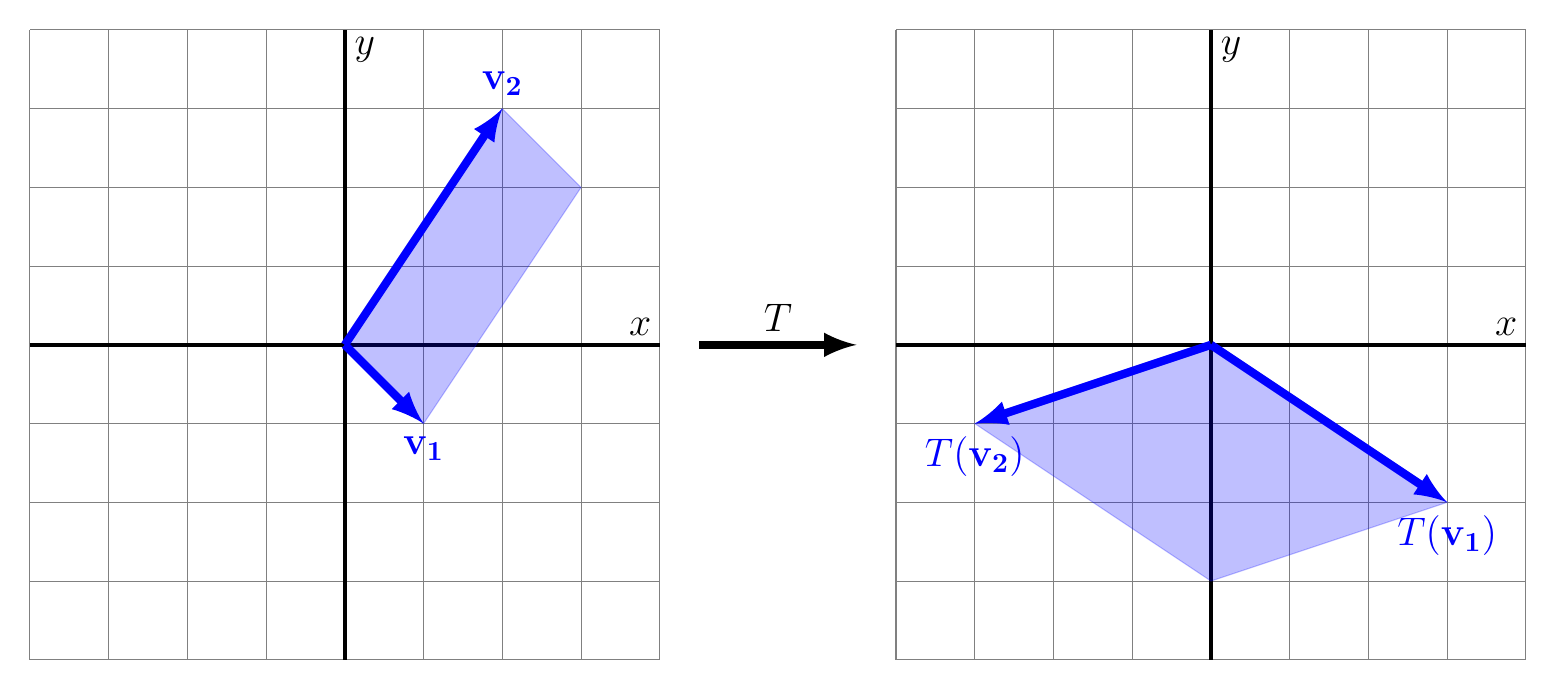 \begin{tikzpicture}[scale=1]

\def\xmin{-4} \def\xmax{4}
\def\ymin{-4} \def\ymax{4}

\draw[-latex,line width=3pt] (\xmax+0.5,0) -- node[above] {\Large$T$} (\xmax+2.5,0);

% domain = R^2, left
\begin{scope}[shift={(0,0)}]
\draw[gray] (\xmin,\ymin) grid (\xmax,\ymax);
\draw[color=black, ultra thick] (\xmin,0) -- (\xmax,0);
\draw[color=black, ultra thick] (0,\ymin) -- (0,\ymax);
\draw (\xmax-0.25,0) node[above] {\Large$x$};
\draw (0,\ymax-0.25) node[right] {\Large$y$};

\filldraw[fill=blue,color=blue,opacity=0.25] (0,0) -- (1,-1) -- (3,2) -- (2,3) -- cycle;
\draw [-latex, blue, line width=3pt] (0,0) -- (1,-1) node[below] {\Large $\mathbf{v_1}$};
\draw [-latex, blue, line width=3pt] (0,0) -- (2,3) node[above] {\Large $\mathbf{v_2}$};
\end{scope}

% codomain = R^2, right
\begin{scope}[shift={(\xmax+7,0)}]
\draw[gray] (\xmin,\ymin) grid (\xmax,\ymax);
\draw[color=black, ultra thick] (\xmin,0) -- (\xmax,0);
\draw[color=black, ultra thick] (0,\ymin) -- (0,\ymax);
\draw (\xmax-0.25,0) node[above] {\Large$x$};
\draw (0,\ymax-0.25) node[right] {\Large$y$};

\filldraw[fill=blue,color=blue,opacity=0.25] (0,0) -- (3,-2) -- (0,-3) -- (-3,-1) -- cycle;
\draw [-latex, blue, line width=3pt] (0,0) -- (3,-2) node[below] {\Large $T(\mathbf{v_1})$};
\draw [-latex, blue, line width=3pt] (0,0) -- (-3,-1) node[below] {\Large $T(\mathbf{v_2})$};
\end{scope}



\end{tikzpicture}
